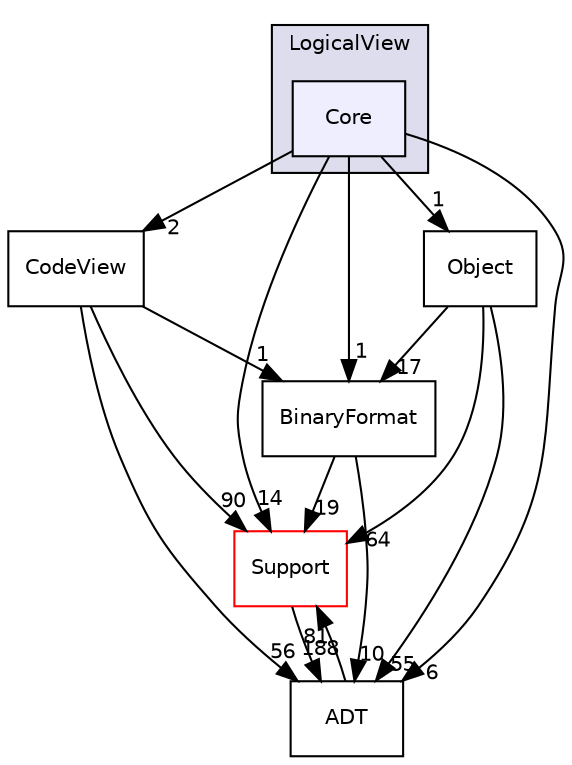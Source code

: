 digraph "include/llvm/DebugInfo/LogicalView/Core" {
  bgcolor=transparent;
  compound=true
  node [ fontsize="10", fontname="Helvetica"];
  edge [ labelfontsize="10", labelfontname="Helvetica"];
  subgraph clusterdir_101ccf94e70df71c4d8d8d0d648150c3 {
    graph [ bgcolor="#ddddee", pencolor="black", label="LogicalView" fontname="Helvetica", fontsize="10", URL="dir_101ccf94e70df71c4d8d8d0d648150c3.html"]
  dir_d3267dcfd103073dc20e9fe3a300d732 [shape=box, label="Core", style="filled", fillcolor="#eeeeff", pencolor="black", URL="dir_d3267dcfd103073dc20e9fe3a300d732.html"];
  }
  dir_b21276aa901501839874154d4047f901 [shape=box label="Object" URL="dir_b21276aa901501839874154d4047f901.html"];
  dir_ae1e398ac700924fa434b51c248a5531 [shape=box label="Support" color="red" URL="dir_ae1e398ac700924fa434b51c248a5531.html"];
  dir_32453792af2ba70c54e3ccae3a790d1b [shape=box label="ADT" URL="dir_32453792af2ba70c54e3ccae3a790d1b.html"];
  dir_9d501704383c1e44b20a16840092724c [shape=box label="CodeView" URL="dir_9d501704383c1e44b20a16840092724c.html"];
  dir_76bc56fc1555430657f301d4de3959f5 [shape=box label="BinaryFormat" URL="dir_76bc56fc1555430657f301d4de3959f5.html"];
  dir_b21276aa901501839874154d4047f901->dir_ae1e398ac700924fa434b51c248a5531 [headlabel="64", labeldistance=1.5 headhref="dir_000023_000011.html"];
  dir_b21276aa901501839874154d4047f901->dir_32453792af2ba70c54e3ccae3a790d1b [headlabel="55", labeldistance=1.5 headhref="dir_000023_000007.html"];
  dir_b21276aa901501839874154d4047f901->dir_76bc56fc1555430657f301d4de3959f5 [headlabel="17", labeldistance=1.5 headhref="dir_000023_000020.html"];
  dir_ae1e398ac700924fa434b51c248a5531->dir_32453792af2ba70c54e3ccae3a790d1b [headlabel="188", labeldistance=1.5 headhref="dir_000011_000007.html"];
  dir_d3267dcfd103073dc20e9fe3a300d732->dir_b21276aa901501839874154d4047f901 [headlabel="1", labeldistance=1.5 headhref="dir_000255_000023.html"];
  dir_d3267dcfd103073dc20e9fe3a300d732->dir_ae1e398ac700924fa434b51c248a5531 [headlabel="14", labeldistance=1.5 headhref="dir_000255_000011.html"];
  dir_d3267dcfd103073dc20e9fe3a300d732->dir_32453792af2ba70c54e3ccae3a790d1b [headlabel="6", labeldistance=1.5 headhref="dir_000255_000007.html"];
  dir_d3267dcfd103073dc20e9fe3a300d732->dir_9d501704383c1e44b20a16840092724c [headlabel="2", labeldistance=1.5 headhref="dir_000255_000249.html"];
  dir_d3267dcfd103073dc20e9fe3a300d732->dir_76bc56fc1555430657f301d4de3959f5 [headlabel="1", labeldistance=1.5 headhref="dir_000255_000020.html"];
  dir_32453792af2ba70c54e3ccae3a790d1b->dir_ae1e398ac700924fa434b51c248a5531 [headlabel="81", labeldistance=1.5 headhref="dir_000007_000011.html"];
  dir_9d501704383c1e44b20a16840092724c->dir_ae1e398ac700924fa434b51c248a5531 [headlabel="90", labeldistance=1.5 headhref="dir_000249_000011.html"];
  dir_9d501704383c1e44b20a16840092724c->dir_32453792af2ba70c54e3ccae3a790d1b [headlabel="56", labeldistance=1.5 headhref="dir_000249_000007.html"];
  dir_9d501704383c1e44b20a16840092724c->dir_76bc56fc1555430657f301d4de3959f5 [headlabel="1", labeldistance=1.5 headhref="dir_000249_000020.html"];
  dir_76bc56fc1555430657f301d4de3959f5->dir_ae1e398ac700924fa434b51c248a5531 [headlabel="19", labeldistance=1.5 headhref="dir_000020_000011.html"];
  dir_76bc56fc1555430657f301d4de3959f5->dir_32453792af2ba70c54e3ccae3a790d1b [headlabel="10", labeldistance=1.5 headhref="dir_000020_000007.html"];
}
